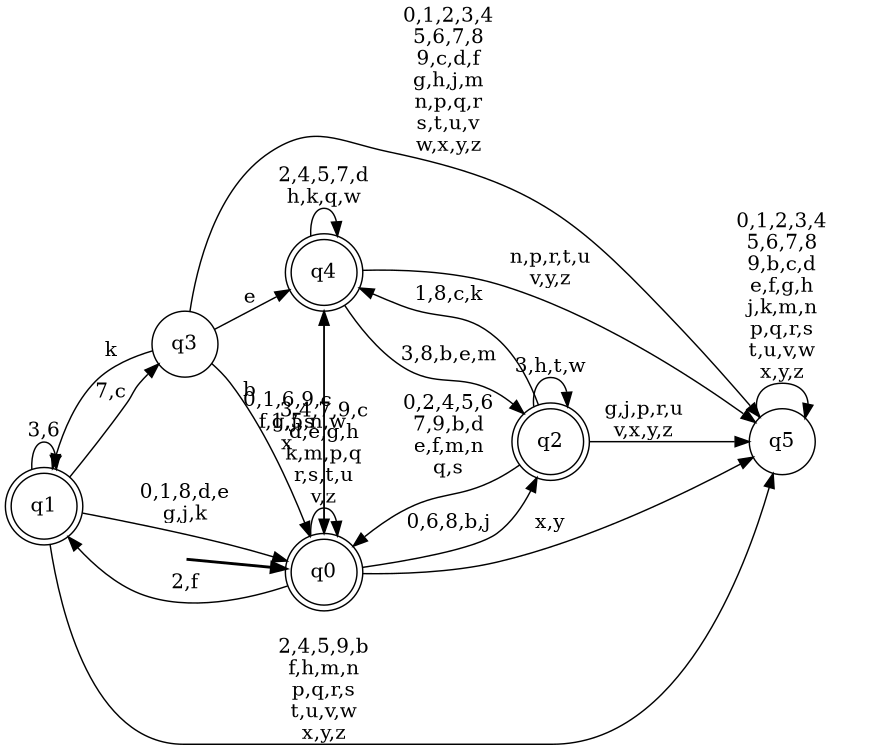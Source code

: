 digraph BlueStar {
__start0 [style = invis, shape = none, label = "", width = 0, height = 0];

rankdir=LR;
size="8,5";

s0 [style="rounded,filled", color="black", fillcolor="white" shape="doublecircle", label="q0"];
s1 [style="rounded,filled", color="black", fillcolor="white" shape="doublecircle", label="q1"];
s2 [style="rounded,filled", color="black", fillcolor="white" shape="doublecircle", label="q2"];
s3 [style="filled", color="black", fillcolor="white" shape="circle", label="q3"];
s4 [style="rounded,filled", color="black", fillcolor="white" shape="doublecircle", label="q4"];
s5 [style="filled", color="black", fillcolor="white" shape="circle", label="q5"];
subgraph cluster_main { 
	graph [pad=".75", ranksep="0.15", nodesep="0.15"];
	 style=invis; 
	__start0 -> s0 [penwidth=2];
}
s0 -> s0 [label="3,4,7,9,c\nd,e,g,h\nk,m,p,q\nr,s,t,u\nv,z"];
s0 -> s1 [label="2,f"];
s0 -> s2 [label="0,6,8,b,j"];
s0 -> s4 [label="1,5,n,w"];
s0 -> s5 [label="x,y"];
s1 -> s0 [label="0,1,8,d,e\ng,j,k"];
s1 -> s1 [label="3,6"];
s1 -> s3 [label="7,c"];
s1 -> s5 [label="2,4,5,9,b\nf,h,m,n\np,q,r,s\nt,u,v,w\nx,y,z"];
s2 -> s0 [label="0,2,4,5,6\n7,9,b,d\ne,f,m,n\nq,s"];
s2 -> s2 [label="3,h,t,w"];
s2 -> s4 [label="1,8,c,k"];
s2 -> s5 [label="g,j,p,r,u\nv,x,y,z"];
s3 -> s0 [label="b"];
s3 -> s1 [label="k"];
s3 -> s4 [label="e"];
s3 -> s5 [label="0,1,2,3,4\n5,6,7,8\n9,c,d,f\ng,h,j,m\nn,p,q,r\ns,t,u,v\nw,x,y,z"];
s4 -> s0 [label="0,1,6,9,c\nf,g,j,s\nx"];
s4 -> s2 [label="3,8,b,e,m"];
s4 -> s4 [label="2,4,5,7,d\nh,k,q,w"];
s4 -> s5 [label="n,p,r,t,u\nv,y,z"];
s5 -> s5 [label="0,1,2,3,4\n5,6,7,8\n9,b,c,d\ne,f,g,h\nj,k,m,n\np,q,r,s\nt,u,v,w\nx,y,z"];

}